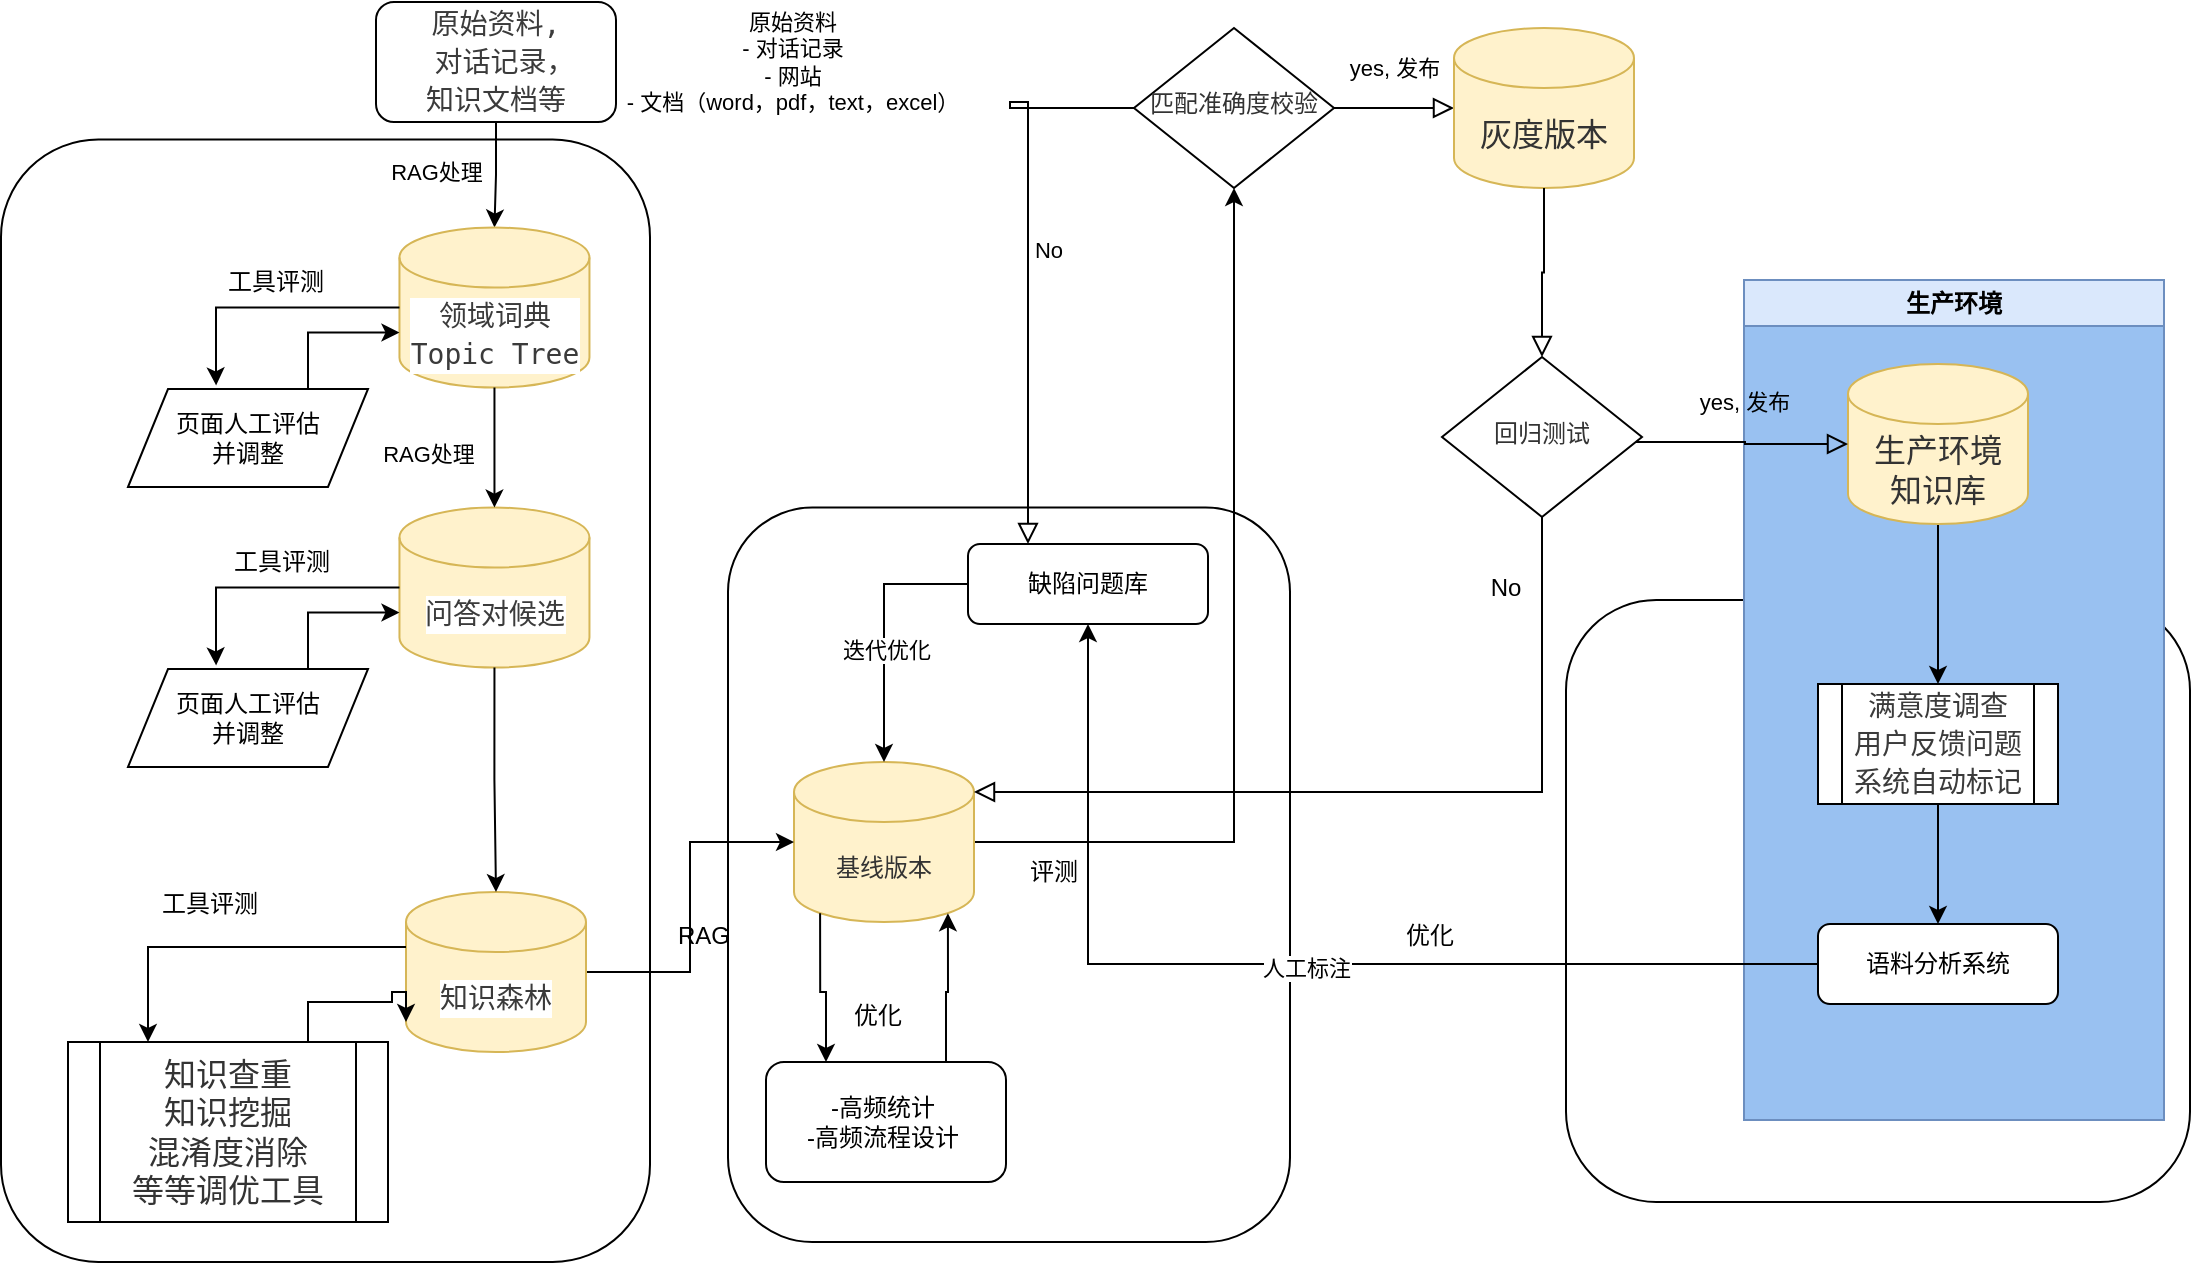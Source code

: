 <mxfile version="24.0.4" type="device">
  <diagram id="C5RBs43oDa-KdzZeNtuy" name="Page-1">
    <mxGraphModel dx="1160" dy="627" grid="1" gridSize="10" guides="1" tooltips="1" connect="1" arrows="1" fold="1" page="1" pageScale="1" pageWidth="1169" pageHeight="827" math="0" shadow="0">
      <root>
        <mxCell id="WIyWlLk6GJQsqaUBKTNV-0" />
        <mxCell id="WIyWlLk6GJQsqaUBKTNV-1" parent="WIyWlLk6GJQsqaUBKTNV-0" />
        <mxCell id="YEz9mUn1Hv84_jBxoHRj-43" value="" style="rounded=1;whiteSpace=wrap;html=1;" vertex="1" parent="WIyWlLk6GJQsqaUBKTNV-1">
          <mxGeometry x="828" y="339" width="312" height="301" as="geometry" />
        </mxCell>
        <mxCell id="YEz9mUn1Hv84_jBxoHRj-42" value="" style="rounded=1;whiteSpace=wrap;html=1;" vertex="1" parent="WIyWlLk6GJQsqaUBKTNV-1">
          <mxGeometry x="45.5" y="108.77" width="324.5" height="561.23" as="geometry" />
        </mxCell>
        <mxCell id="YEz9mUn1Hv84_jBxoHRj-41" value="" style="rounded=1;whiteSpace=wrap;html=1;" vertex="1" parent="WIyWlLk6GJQsqaUBKTNV-1">
          <mxGeometry x="409" y="292.77" width="281" height="367.23" as="geometry" />
        </mxCell>
        <mxCell id="7Xhsyh4GKEWWm-mRP3Pb-1" value="生产环境" style="swimlane;whiteSpace=wrap;html=1;fillColor=#dae8fc;strokeColor=#6c8ebf;swimlaneFillColor=#99c1f1;movable=1;resizable=1;rotatable=1;deletable=1;editable=1;locked=0;connectable=1;" parent="WIyWlLk6GJQsqaUBKTNV-1" vertex="1">
          <mxGeometry x="917" y="179" width="210" height="420" as="geometry" />
        </mxCell>
        <mxCell id="WIyWlLk6GJQsqaUBKTNV-4" value="yes, 发布" style="rounded=0;html=1;jettySize=auto;orthogonalLoop=1;fontSize=11;endArrow=block;endFill=0;endSize=8;strokeWidth=1;shadow=0;labelBackgroundColor=none;edgeStyle=orthogonalEdgeStyle;entryX=0;entryY=0.5;entryDx=0;entryDy=0;entryPerimeter=0;" parent="WIyWlLk6GJQsqaUBKTNV-1" source="WIyWlLk6GJQsqaUBKTNV-6" target="YEz9mUn1Hv84_jBxoHRj-23" edge="1">
          <mxGeometry y="20" relative="1" as="geometry">
            <mxPoint as="offset" />
          </mxGeometry>
        </mxCell>
        <mxCell id="WIyWlLk6GJQsqaUBKTNV-5" value="No" style="edgeStyle=orthogonalEdgeStyle;rounded=0;html=1;jettySize=auto;orthogonalLoop=1;fontSize=11;endArrow=block;endFill=0;endSize=8;strokeWidth=1;shadow=0;labelBackgroundColor=none;entryX=0.25;entryY=0;entryDx=0;entryDy=0;exitX=0;exitY=0.5;exitDx=0;exitDy=0;" parent="WIyWlLk6GJQsqaUBKTNV-1" source="WIyWlLk6GJQsqaUBKTNV-6" target="WIyWlLk6GJQsqaUBKTNV-12" edge="1">
          <mxGeometry y="10" relative="1" as="geometry">
            <mxPoint as="offset" />
            <mxPoint x="550" y="20" as="sourcePoint" />
            <mxPoint x="623" y="180" as="targetPoint" />
            <Array as="points">
              <mxPoint x="550" y="93" />
              <mxPoint x="550" y="90" />
              <mxPoint x="559" y="90" />
            </Array>
          </mxGeometry>
        </mxCell>
        <mxCell id="WIyWlLk6GJQsqaUBKTNV-6" value="&lt;div style=&quot;display: inline-block; white-space: nowrap;&quot;&gt;&lt;span style=&quot;fill: rgb(51, 51, 51); color: rgb(51, 51, 51);&quot; class=&quot;nodeLabel&quot;&gt;匹配准确度校验&lt;/span&gt;&lt;/div&gt;" style="rhombus;whiteSpace=wrap;html=1;shadow=0;fontFamily=Helvetica;fontSize=12;align=center;strokeWidth=1;spacing=6;spacingTop=-4;" parent="WIyWlLk6GJQsqaUBKTNV-1" vertex="1">
          <mxGeometry x="612" y="53" width="100" height="80" as="geometry" />
        </mxCell>
        <mxCell id="gHVwfudxcoL1SHL5vXDQ-11" style="edgeStyle=orthogonalEdgeStyle;rounded=0;orthogonalLoop=1;jettySize=auto;html=1;" parent="WIyWlLk6GJQsqaUBKTNV-1" source="WIyWlLk6GJQsqaUBKTNV-11" target="WIyWlLk6GJQsqaUBKTNV-12" edge="1">
          <mxGeometry relative="1" as="geometry">
            <mxPoint x="778" y="690" as="sourcePoint" />
          </mxGeometry>
        </mxCell>
        <mxCell id="gHVwfudxcoL1SHL5vXDQ-12" value="人工标注" style="edgeLabel;html=1;align=center;verticalAlign=middle;resizable=0;points=[];" parent="gHVwfudxcoL1SHL5vXDQ-11" vertex="1" connectable="0">
          <mxGeometry x="-0.043" y="2" relative="1" as="geometry">
            <mxPoint as="offset" />
          </mxGeometry>
        </mxCell>
        <mxCell id="WIyWlLk6GJQsqaUBKTNV-11" value="语料分析系统" style="rounded=1;whiteSpace=wrap;html=1;fontSize=12;glass=0;strokeWidth=1;shadow=0;" parent="WIyWlLk6GJQsqaUBKTNV-1" vertex="1">
          <mxGeometry x="954" y="501" width="120" height="40" as="geometry" />
        </mxCell>
        <mxCell id="WIyWlLk6GJQsqaUBKTNV-12" value="缺陷问题库" style="rounded=1;whiteSpace=wrap;html=1;fontSize=12;glass=0;strokeWidth=1;shadow=0;" parent="WIyWlLk6GJQsqaUBKTNV-1" vertex="1">
          <mxGeometry x="529" y="311" width="120" height="40" as="geometry" />
        </mxCell>
        <mxCell id="gHVwfudxcoL1SHL5vXDQ-1" style="edgeStyle=orthogonalEdgeStyle;rounded=0;orthogonalLoop=1;jettySize=auto;html=1;entryX=0.5;entryY=0;entryDx=0;entryDy=0;entryPerimeter=0;" parent="WIyWlLk6GJQsqaUBKTNV-1" source="gHVwfudxcoL1SHL5vXDQ-0" target="YEz9mUn1Hv84_jBxoHRj-3" edge="1">
          <mxGeometry relative="1" as="geometry">
            <mxPoint x="293" y="165" as="targetPoint" />
          </mxGeometry>
        </mxCell>
        <mxCell id="gHVwfudxcoL1SHL5vXDQ-2" value="RAG处理" style="edgeLabel;html=1;align=center;verticalAlign=middle;resizable=0;points=[];" parent="gHVwfudxcoL1SHL5vXDQ-1" vertex="1" connectable="0">
          <mxGeometry x="-0.05" y="1" relative="1" as="geometry">
            <mxPoint x="-31" y="-1" as="offset" />
          </mxGeometry>
        </mxCell>
        <mxCell id="gHVwfudxcoL1SHL5vXDQ-0" value="&lt;div style=&quot;color: #3b3b3b;background-color: #ffffff;font-family: &#39;Ubuntu Mono&#39;, &#39;Droid Sans Mono&#39;, &#39;monospace&#39;, monospace;font-weight: normal;font-size: 14px;line-height: 19px;white-space: pre;&quot;&gt;&lt;div&gt;&lt;span style=&quot;color: #3b3b3b;&quot;&gt;原始资料,&lt;/span&gt;&lt;/div&gt;&lt;div&gt;&lt;span style=&quot;color: #3b3b3b;&quot;&gt; 对话记录，&lt;/span&gt;&lt;/div&gt;&lt;div&gt;&lt;span style=&quot;color: #3b3b3b;&quot;&gt;知识文档等&lt;/span&gt;&lt;/div&gt;&lt;/div&gt;" style="rounded=1;whiteSpace=wrap;html=1;" parent="WIyWlLk6GJQsqaUBKTNV-1" vertex="1">
          <mxGeometry x="233" y="40" width="120" height="60" as="geometry" />
        </mxCell>
        <mxCell id="gHVwfudxcoL1SHL5vXDQ-6" style="edgeStyle=orthogonalEdgeStyle;rounded=0;orthogonalLoop=1;jettySize=auto;html=1;" parent="WIyWlLk6GJQsqaUBKTNV-1" source="gHVwfudxcoL1SHL5vXDQ-3" target="WIyWlLk6GJQsqaUBKTNV-6" edge="1">
          <mxGeometry relative="1" as="geometry" />
        </mxCell>
        <mxCell id="gHVwfudxcoL1SHL5vXDQ-3" value="&lt;font color=&quot;#333333&quot;&gt;&lt;span style=&quot;text-wrap: nowrap;&quot;&gt;基线版本&lt;/span&gt;&lt;/font&gt;" style="shape=cylinder3;whiteSpace=wrap;html=1;boundedLbl=1;backgroundOutline=1;size=15;fillColor=#fff2cc;strokeColor=#d6b656;" parent="WIyWlLk6GJQsqaUBKTNV-1" vertex="1">
          <mxGeometry x="442" y="420" width="90" height="80" as="geometry" />
        </mxCell>
        <mxCell id="gHVwfudxcoL1SHL5vXDQ-8" style="edgeStyle=orthogonalEdgeStyle;rounded=0;orthogonalLoop=1;jettySize=auto;html=1;" parent="WIyWlLk6GJQsqaUBKTNV-1" source="gHVwfudxcoL1SHL5vXDQ-7" target="gHVwfudxcoL1SHL5vXDQ-9" edge="1">
          <mxGeometry relative="1" as="geometry">
            <mxPoint x="514" y="341" as="targetPoint" />
          </mxGeometry>
        </mxCell>
        <mxCell id="gHVwfudxcoL1SHL5vXDQ-7" value="&lt;div&gt;&lt;span style=&quot;color: rgb(51, 51, 51); font-family: &amp;quot;trebuchet ms&amp;quot;, verdana, arial, sans-serif; font-size: 16px; font-style: normal; font-variant-ligatures: normal; font-variant-caps: normal; font-weight: 400; letter-spacing: normal; orphans: 2; text-align: center; text-indent: 0px; text-transform: none; widows: 2; word-spacing: 0px; -webkit-text-stroke-width: 0px; white-space: nowrap; text-decoration-thickness: initial; text-decoration-style: initial; text-decoration-color: initial; display: inline !important; float: none;&quot;&gt;生产环境&lt;/span&gt;&lt;/div&gt;&lt;div&gt;&lt;span style=&quot;color: rgb(51, 51, 51); font-family: &amp;quot;trebuchet ms&amp;quot;, verdana, arial, sans-serif; font-size: 16px; font-style: normal; font-variant-ligatures: normal; font-variant-caps: normal; font-weight: 400; letter-spacing: normal; orphans: 2; text-align: center; text-indent: 0px; text-transform: none; widows: 2; word-spacing: 0px; -webkit-text-stroke-width: 0px; white-space: nowrap; text-decoration-thickness: initial; text-decoration-style: initial; text-decoration-color: initial; display: inline !important; float: none;&quot;&gt;知识库&lt;br&gt;&lt;/span&gt;&lt;/div&gt;" style="shape=cylinder3;whiteSpace=wrap;html=1;boundedLbl=1;backgroundOutline=1;size=15;fillColor=#fff2cc;strokeColor=#d6b656;" parent="WIyWlLk6GJQsqaUBKTNV-1" vertex="1">
          <mxGeometry x="969" y="221" width="90" height="80" as="geometry" />
        </mxCell>
        <mxCell id="gHVwfudxcoL1SHL5vXDQ-10" style="edgeStyle=orthogonalEdgeStyle;rounded=0;orthogonalLoop=1;jettySize=auto;html=1;entryX=0.5;entryY=0;entryDx=0;entryDy=0;" parent="WIyWlLk6GJQsqaUBKTNV-1" source="gHVwfudxcoL1SHL5vXDQ-9" target="WIyWlLk6GJQsqaUBKTNV-11" edge="1">
          <mxGeometry relative="1" as="geometry" />
        </mxCell>
        <mxCell id="gHVwfudxcoL1SHL5vXDQ-9" value="&lt;div style=&quot;color: #3b3b3b;background-color: #ffffff;font-family: &#39;Ubuntu Mono&#39;, &#39;Droid Sans Mono&#39;, &#39;monospace&#39;, monospace;font-weight: normal;font-size: 14px;line-height: 19px;white-space: pre;&quot;&gt;&lt;div&gt;&lt;span style=&quot;color: #3b3b3b;&quot;&gt;满意度调查&lt;/span&gt;&lt;/div&gt;&lt;div&gt;&lt;span style=&quot;color: #3b3b3b;&quot;&gt;用户反馈问题&lt;/span&gt;&lt;/div&gt;&lt;div&gt;&lt;span style=&quot;color: #3b3b3b;&quot;&gt;系统自动标记&lt;br&gt;&lt;/span&gt;&lt;/div&gt;&lt;/div&gt;" style="shape=process;whiteSpace=wrap;html=1;backgroundOutline=1;" parent="WIyWlLk6GJQsqaUBKTNV-1" vertex="1">
          <mxGeometry x="954" y="381" width="120" height="60" as="geometry" />
        </mxCell>
        <mxCell id="gHVwfudxcoL1SHL5vXDQ-13" style="edgeStyle=orthogonalEdgeStyle;rounded=0;orthogonalLoop=1;jettySize=auto;html=1;entryX=0.5;entryY=0;entryDx=0;entryDy=0;entryPerimeter=0;exitX=0;exitY=0.5;exitDx=0;exitDy=0;" parent="WIyWlLk6GJQsqaUBKTNV-1" source="WIyWlLk6GJQsqaUBKTNV-12" target="gHVwfudxcoL1SHL5vXDQ-3" edge="1">
          <mxGeometry relative="1" as="geometry">
            <mxPoint x="423" y="530" as="targetPoint" />
          </mxGeometry>
        </mxCell>
        <mxCell id="gHVwfudxcoL1SHL5vXDQ-14" value="迭代优化" style="edgeLabel;html=1;align=center;verticalAlign=middle;resizable=0;points=[];" parent="gHVwfudxcoL1SHL5vXDQ-13" vertex="1" connectable="0">
          <mxGeometry x="0.134" y="1" relative="1" as="geometry">
            <mxPoint as="offset" />
          </mxGeometry>
        </mxCell>
        <mxCell id="gHVwfudxcoL1SHL5vXDQ-15" value="&lt;span style=&quot;color: rgb(51, 51, 51); font-family: &amp;quot;trebuchet ms&amp;quot;, verdana, arial, sans-serif; font-size: 16px; font-style: normal; font-variant-ligatures: normal; font-variant-caps: normal; font-weight: 400; letter-spacing: normal; orphans: 2; text-align: center; text-indent: 0px; text-transform: none; widows: 2; word-spacing: 0px; -webkit-text-stroke-width: 0px; white-space: nowrap; text-decoration-thickness: initial; text-decoration-style: initial; text-decoration-color: initial; display: inline !important; float: none;&quot;&gt;知识查重&lt;/span&gt;&lt;br style=&quot;color: rgb(51, 51, 51); font-family: &amp;quot;trebuchet ms&amp;quot;, verdana, arial, sans-serif; font-size: 16px; font-style: normal; font-variant-ligatures: normal; font-variant-caps: normal; font-weight: 400; letter-spacing: normal; orphans: 2; text-align: center; text-indent: 0px; text-transform: none; widows: 2; word-spacing: 0px; -webkit-text-stroke-width: 0px; white-space: nowrap; text-decoration-thickness: initial; text-decoration-style: initial; text-decoration-color: initial;&quot;&gt;&lt;span style=&quot;color: rgb(51, 51, 51); font-family: &amp;quot;trebuchet ms&amp;quot;, verdana, arial, sans-serif; font-size: 16px; font-style: normal; font-variant-ligatures: normal; font-variant-caps: normal; font-weight: 400; letter-spacing: normal; orphans: 2; text-align: center; text-indent: 0px; text-transform: none; widows: 2; word-spacing: 0px; -webkit-text-stroke-width: 0px; white-space: nowrap; text-decoration-thickness: initial; text-decoration-style: initial; text-decoration-color: initial; display: inline !important; float: none;&quot;&gt;知识挖掘&lt;/span&gt;&lt;br style=&quot;color: rgb(51, 51, 51); font-family: &amp;quot;trebuchet ms&amp;quot;, verdana, arial, sans-serif; font-size: 16px; font-style: normal; font-variant-ligatures: normal; font-variant-caps: normal; font-weight: 400; letter-spacing: normal; orphans: 2; text-align: center; text-indent: 0px; text-transform: none; widows: 2; word-spacing: 0px; -webkit-text-stroke-width: 0px; white-space: nowrap; text-decoration-thickness: initial; text-decoration-style: initial; text-decoration-color: initial;&quot;&gt;&lt;div&gt;&lt;span style=&quot;color: rgb(51, 51, 51); font-family: &amp;quot;trebuchet ms&amp;quot;, verdana, arial, sans-serif; font-size: 16px; font-style: normal; font-variant-ligatures: normal; font-variant-caps: normal; font-weight: 400; letter-spacing: normal; orphans: 2; text-align: center; text-indent: 0px; text-transform: none; widows: 2; word-spacing: 0px; -webkit-text-stroke-width: 0px; white-space: nowrap; text-decoration-thickness: initial; text-decoration-style: initial; text-decoration-color: initial; display: inline !important; float: none;&quot;&gt;混淆度消除&lt;/span&gt;&lt;/div&gt;&lt;div&gt;&lt;span style=&quot;color: rgb(51, 51, 51); font-family: &amp;quot;trebuchet ms&amp;quot;, verdana, arial, sans-serif; font-size: 16px; font-style: normal; font-variant-ligatures: normal; font-variant-caps: normal; font-weight: 400; letter-spacing: normal; orphans: 2; text-align: center; text-indent: 0px; text-transform: none; widows: 2; word-spacing: 0px; -webkit-text-stroke-width: 0px; white-space: nowrap; text-decoration-thickness: initial; text-decoration-style: initial; text-decoration-color: initial; display: inline !important; float: none;&quot;&gt;等等调优工具&lt;br&gt;&lt;/span&gt;&lt;/div&gt;" style="shape=process;whiteSpace=wrap;html=1;backgroundOutline=1;" parent="WIyWlLk6GJQsqaUBKTNV-1" vertex="1">
          <mxGeometry x="79" y="560" width="160" height="90" as="geometry" />
        </mxCell>
        <mxCell id="7Xhsyh4GKEWWm-mRP3Pb-3" style="edgeStyle=orthogonalEdgeStyle;rounded=0;orthogonalLoop=1;jettySize=auto;html=1;" parent="WIyWlLk6GJQsqaUBKTNV-1" source="7Xhsyh4GKEWWm-mRP3Pb-2" target="gHVwfudxcoL1SHL5vXDQ-3" edge="1">
          <mxGeometry relative="1" as="geometry" />
        </mxCell>
        <mxCell id="7Xhsyh4GKEWWm-mRP3Pb-2" value="&lt;div style=&quot;color: #3b3b3b;background-color: #ffffff;font-family: &#39;Ubuntu Mono&#39;, &#39;Droid Sans Mono&#39;, &#39;monospace&#39;, monospace;font-weight: normal;font-size: 14px;line-height: 19px;white-space: pre;&quot;&gt;&lt;div&gt;&lt;span style=&quot;color: #3b3b3b;&quot;&gt;知识森林&lt;/span&gt;&lt;/div&gt;&lt;/div&gt;" style="shape=cylinder3;whiteSpace=wrap;html=1;boundedLbl=1;backgroundOutline=1;size=15;fillColor=#fff2cc;strokeColor=#d6b656;" parent="WIyWlLk6GJQsqaUBKTNV-1" vertex="1">
          <mxGeometry x="248" y="485" width="90" height="80" as="geometry" />
        </mxCell>
        <mxCell id="YEz9mUn1Hv84_jBxoHRj-0" value="评测" style="text;html=1;align=center;verticalAlign=middle;whiteSpace=wrap;rounded=0;" vertex="1" parent="WIyWlLk6GJQsqaUBKTNV-1">
          <mxGeometry x="542" y="450" width="60" height="50" as="geometry" />
        </mxCell>
        <mxCell id="YEz9mUn1Hv84_jBxoHRj-1" value="页面人工评估&lt;div&gt;并调整&lt;/div&gt;" style="shape=parallelogram;perimeter=parallelogramPerimeter;whiteSpace=wrap;html=1;fixedSize=1;" vertex="1" parent="WIyWlLk6GJQsqaUBKTNV-1">
          <mxGeometry x="109" y="233.5" width="120" height="49" as="geometry" />
        </mxCell>
        <mxCell id="YEz9mUn1Hv84_jBxoHRj-3" value="&lt;div style=&quot;color: #3b3b3b;background-color: #ffffff;font-family: &#39;Ubuntu Mono&#39;, &#39;Droid Sans Mono&#39;, &#39;monospace&#39;, monospace;font-weight: normal;font-size: 14px;line-height: 19px;white-space: pre;&quot;&gt;&lt;div&gt;&lt;span style=&quot;color: #3b3b3b;&quot;&gt;领域词典&lt;/span&gt;&lt;/div&gt;&lt;div&gt;&lt;span style=&quot;color: #3b3b3b;&quot;&gt;Topic Tree&lt;/span&gt;&lt;/div&gt;&lt;/div&gt;" style="shape=cylinder3;whiteSpace=wrap;html=1;boundedLbl=1;backgroundOutline=1;size=15;fillColor=#fff2cc;strokeColor=#d6b656;rotation=0;" vertex="1" parent="WIyWlLk6GJQsqaUBKTNV-1">
          <mxGeometry x="244.73" y="152.77" width="95" height="80" as="geometry" />
        </mxCell>
        <mxCell id="YEz9mUn1Hv84_jBxoHRj-7" style="edgeStyle=orthogonalEdgeStyle;rounded=0;orthogonalLoop=1;jettySize=auto;html=1;exitX=0;exitY=0.5;exitDx=0;exitDy=0;exitPerimeter=0;entryX=0.367;entryY=-0.037;entryDx=0;entryDy=0;entryPerimeter=0;" edge="1" parent="WIyWlLk6GJQsqaUBKTNV-1" source="YEz9mUn1Hv84_jBxoHRj-3" target="YEz9mUn1Hv84_jBxoHRj-1">
          <mxGeometry relative="1" as="geometry">
            <mxPoint x="233" y="232" as="sourcePoint" />
            <mxPoint x="232" y="285" as="targetPoint" />
            <Array as="points">
              <mxPoint x="153" y="193" />
              <mxPoint x="153" y="230" />
            </Array>
          </mxGeometry>
        </mxCell>
        <mxCell id="YEz9mUn1Hv84_jBxoHRj-10" style="edgeStyle=orthogonalEdgeStyle;rounded=0;orthogonalLoop=1;jettySize=auto;html=1;exitX=0.75;exitY=0;exitDx=0;exitDy=0;entryX=0;entryY=0;entryDx=0;entryDy=52.5;entryPerimeter=0;" edge="1" parent="WIyWlLk6GJQsqaUBKTNV-1" source="YEz9mUn1Hv84_jBxoHRj-1" target="YEz9mUn1Hv84_jBxoHRj-3">
          <mxGeometry relative="1" as="geometry">
            <mxPoint x="173" y="204.5" as="sourcePoint" />
            <mxPoint x="217" y="186" as="targetPoint" />
          </mxGeometry>
        </mxCell>
        <mxCell id="YEz9mUn1Hv84_jBxoHRj-13" value="页面人工评估&lt;div&gt;并调整&lt;/div&gt;" style="shape=parallelogram;perimeter=parallelogramPerimeter;whiteSpace=wrap;html=1;fixedSize=1;" vertex="1" parent="WIyWlLk6GJQsqaUBKTNV-1">
          <mxGeometry x="109" y="373.5" width="120" height="49" as="geometry" />
        </mxCell>
        <mxCell id="YEz9mUn1Hv84_jBxoHRj-14" value="&lt;div style=&quot;color: #3b3b3b;background-color: #ffffff;font-family: &#39;Ubuntu Mono&#39;, &#39;Droid Sans Mono&#39;, &#39;monospace&#39;, monospace;font-weight: normal;font-size: 14px;line-height: 19px;white-space: pre;&quot;&gt;&lt;div&gt;问答对候选&lt;/div&gt;&lt;/div&gt;" style="shape=cylinder3;whiteSpace=wrap;html=1;boundedLbl=1;backgroundOutline=1;size=15;fillColor=#fff2cc;strokeColor=#d6b656;rotation=0;" vertex="1" parent="WIyWlLk6GJQsqaUBKTNV-1">
          <mxGeometry x="244.73" y="292.77" width="95" height="80" as="geometry" />
        </mxCell>
        <mxCell id="YEz9mUn1Hv84_jBxoHRj-15" style="edgeStyle=orthogonalEdgeStyle;rounded=0;orthogonalLoop=1;jettySize=auto;html=1;exitX=0;exitY=0.5;exitDx=0;exitDy=0;exitPerimeter=0;entryX=0.367;entryY=-0.037;entryDx=0;entryDy=0;entryPerimeter=0;" edge="1" parent="WIyWlLk6GJQsqaUBKTNV-1" source="YEz9mUn1Hv84_jBxoHRj-14" target="YEz9mUn1Hv84_jBxoHRj-13">
          <mxGeometry relative="1" as="geometry">
            <mxPoint x="233" y="372" as="sourcePoint" />
            <mxPoint x="232" y="425" as="targetPoint" />
            <Array as="points">
              <mxPoint x="153" y="333" />
              <mxPoint x="153" y="370" />
            </Array>
          </mxGeometry>
        </mxCell>
        <mxCell id="YEz9mUn1Hv84_jBxoHRj-16" style="edgeStyle=orthogonalEdgeStyle;rounded=0;orthogonalLoop=1;jettySize=auto;html=1;exitX=0.75;exitY=0;exitDx=0;exitDy=0;entryX=0;entryY=0;entryDx=0;entryDy=52.5;entryPerimeter=0;" edge="1" parent="WIyWlLk6GJQsqaUBKTNV-1" source="YEz9mUn1Hv84_jBxoHRj-13" target="YEz9mUn1Hv84_jBxoHRj-14">
          <mxGeometry relative="1" as="geometry">
            <mxPoint x="173" y="344.5" as="sourcePoint" />
            <mxPoint x="217" y="326" as="targetPoint" />
          </mxGeometry>
        </mxCell>
        <mxCell id="YEz9mUn1Hv84_jBxoHRj-17" style="edgeStyle=orthogonalEdgeStyle;rounded=0;orthogonalLoop=1;jettySize=auto;html=1;entryX=0.5;entryY=0;entryDx=0;entryDy=0;entryPerimeter=0;exitX=0.5;exitY=1;exitDx=0;exitDy=0;exitPerimeter=0;" edge="1" parent="WIyWlLk6GJQsqaUBKTNV-1" source="YEz9mUn1Hv84_jBxoHRj-3" target="YEz9mUn1Hv84_jBxoHRj-14">
          <mxGeometry relative="1" as="geometry">
            <mxPoint x="389" y="247" as="sourcePoint" />
            <mxPoint x="388" y="300" as="targetPoint" />
          </mxGeometry>
        </mxCell>
        <mxCell id="YEz9mUn1Hv84_jBxoHRj-19" style="edgeStyle=orthogonalEdgeStyle;rounded=0;orthogonalLoop=1;jettySize=auto;html=1;entryX=0.5;entryY=0;entryDx=0;entryDy=0;entryPerimeter=0;exitX=0.5;exitY=1;exitDx=0;exitDy=0;exitPerimeter=0;" edge="1" parent="WIyWlLk6GJQsqaUBKTNV-1" source="YEz9mUn1Hv84_jBxoHRj-14" target="7Xhsyh4GKEWWm-mRP3Pb-2">
          <mxGeometry relative="1" as="geometry">
            <mxPoint x="292.23" y="402.77" as="sourcePoint" />
            <mxPoint x="324" y="481" as="targetPoint" />
          </mxGeometry>
        </mxCell>
        <mxCell id="YEz9mUn1Hv84_jBxoHRj-20" value="工具评测" style="text;html=1;align=center;verticalAlign=middle;whiteSpace=wrap;rounded=0;" vertex="1" parent="WIyWlLk6GJQsqaUBKTNV-1">
          <mxGeometry x="153" y="165" width="60" height="30" as="geometry" />
        </mxCell>
        <mxCell id="YEz9mUn1Hv84_jBxoHRj-21" value="工具评测" style="text;html=1;align=center;verticalAlign=middle;whiteSpace=wrap;rounded=0;" vertex="1" parent="WIyWlLk6GJQsqaUBKTNV-1">
          <mxGeometry x="156" y="305" width="60" height="30" as="geometry" />
        </mxCell>
        <mxCell id="YEz9mUn1Hv84_jBxoHRj-22" value="RAG" style="text;html=1;align=center;verticalAlign=middle;whiteSpace=wrap;rounded=0;" vertex="1" parent="WIyWlLk6GJQsqaUBKTNV-1">
          <mxGeometry x="367" y="492" width="60" height="30" as="geometry" />
        </mxCell>
        <mxCell id="YEz9mUn1Hv84_jBxoHRj-23" value="&lt;div&gt;&lt;font face=&quot;trebuchet ms, verdana, arial, sans-serif&quot; color=&quot;#333333&quot;&gt;&lt;span style=&quot;font-size: 16px; text-wrap: nowrap;&quot;&gt;灰度版本&lt;/span&gt;&lt;/font&gt;&lt;/div&gt;" style="shape=cylinder3;whiteSpace=wrap;html=1;boundedLbl=1;backgroundOutline=1;size=15;fillColor=#fff2cc;strokeColor=#d6b656;" vertex="1" parent="WIyWlLk6GJQsqaUBKTNV-1">
          <mxGeometry x="772" y="53" width="90" height="80" as="geometry" />
        </mxCell>
        <mxCell id="YEz9mUn1Hv84_jBxoHRj-24" value="&lt;div style=&quot;display: inline-block; white-space: nowrap;&quot;&gt;&lt;span style=&quot;fill: rgb(51, 51, 51); color: rgb(51, 51, 51);&quot; class=&quot;nodeLabel&quot;&gt;回归测试&lt;/span&gt;&lt;/div&gt;" style="rhombus;whiteSpace=wrap;html=1;shadow=0;fontFamily=Helvetica;fontSize=12;align=center;strokeWidth=1;spacing=6;spacingTop=-4;" vertex="1" parent="WIyWlLk6GJQsqaUBKTNV-1">
          <mxGeometry x="766" y="217.5" width="100" height="80" as="geometry" />
        </mxCell>
        <mxCell id="YEz9mUn1Hv84_jBxoHRj-25" value="" style="rounded=0;html=1;jettySize=auto;orthogonalLoop=1;fontSize=11;endArrow=block;endFill=0;endSize=8;strokeWidth=1;shadow=0;labelBackgroundColor=none;edgeStyle=orthogonalEdgeStyle;entryX=0.5;entryY=0;entryDx=0;entryDy=0;exitX=0.5;exitY=1;exitDx=0;exitDy=0;exitPerimeter=0;" edge="1" parent="WIyWlLk6GJQsqaUBKTNV-1" source="YEz9mUn1Hv84_jBxoHRj-23" target="YEz9mUn1Hv84_jBxoHRj-24">
          <mxGeometry y="20" relative="1" as="geometry">
            <mxPoint as="offset" />
            <mxPoint x="722" y="188" as="sourcePoint" />
            <mxPoint x="782" y="188" as="targetPoint" />
          </mxGeometry>
        </mxCell>
        <mxCell id="YEz9mUn1Hv84_jBxoHRj-26" value="yes, 发布" style="rounded=0;html=1;jettySize=auto;orthogonalLoop=1;fontSize=11;endArrow=block;endFill=0;endSize=8;strokeWidth=1;shadow=0;labelBackgroundColor=none;edgeStyle=orthogonalEdgeStyle;entryX=0;entryY=0.5;entryDx=0;entryDy=0;entryPerimeter=0;exitX=0.97;exitY=0.531;exitDx=0;exitDy=0;exitPerimeter=0;" edge="1" parent="WIyWlLk6GJQsqaUBKTNV-1" source="YEz9mUn1Hv84_jBxoHRj-24" target="gHVwfudxcoL1SHL5vXDQ-7">
          <mxGeometry y="20" relative="1" as="geometry">
            <mxPoint as="offset" />
            <mxPoint x="722" y="231" as="sourcePoint" />
            <mxPoint x="782" y="231" as="targetPoint" />
          </mxGeometry>
        </mxCell>
        <mxCell id="YEz9mUn1Hv84_jBxoHRj-27" value="" style="rounded=0;html=1;jettySize=auto;orthogonalLoop=1;fontSize=11;endArrow=block;endFill=0;endSize=8;strokeWidth=1;shadow=0;labelBackgroundColor=none;edgeStyle=orthogonalEdgeStyle;entryX=1;entryY=0;entryDx=0;entryDy=15;exitX=0.5;exitY=1;exitDx=0;exitDy=0;entryPerimeter=0;" edge="1" parent="WIyWlLk6GJQsqaUBKTNV-1" source="YEz9mUn1Hv84_jBxoHRj-24" target="gHVwfudxcoL1SHL5vXDQ-3">
          <mxGeometry y="20" relative="1" as="geometry">
            <mxPoint as="offset" />
            <mxPoint x="827" y="173" as="sourcePoint" />
            <mxPoint x="826" y="258" as="targetPoint" />
          </mxGeometry>
        </mxCell>
        <mxCell id="YEz9mUn1Hv84_jBxoHRj-28" value="No" style="text;html=1;align=center;verticalAlign=middle;whiteSpace=wrap;rounded=0;" vertex="1" parent="WIyWlLk6GJQsqaUBKTNV-1">
          <mxGeometry x="768" y="318" width="60" height="30" as="geometry" />
        </mxCell>
        <mxCell id="YEz9mUn1Hv84_jBxoHRj-29" style="edgeStyle=orthogonalEdgeStyle;rounded=0;orthogonalLoop=1;jettySize=auto;html=1;exitX=0;exitY=0;exitDx=0;exitDy=27.5;exitPerimeter=0;entryX=0.25;entryY=0;entryDx=0;entryDy=0;" edge="1" parent="WIyWlLk6GJQsqaUBKTNV-1" source="7Xhsyh4GKEWWm-mRP3Pb-2" target="gHVwfudxcoL1SHL5vXDQ-15">
          <mxGeometry relative="1" as="geometry">
            <mxPoint x="231" y="515" as="sourcePoint" />
            <mxPoint x="139" y="554" as="targetPoint" />
            <Array as="points">
              <mxPoint x="119" y="513" />
            </Array>
          </mxGeometry>
        </mxCell>
        <mxCell id="YEz9mUn1Hv84_jBxoHRj-30" value="工具评测" style="text;html=1;align=center;verticalAlign=middle;whiteSpace=wrap;rounded=0;" vertex="1" parent="WIyWlLk6GJQsqaUBKTNV-1">
          <mxGeometry x="120" y="476" width="60" height="30" as="geometry" />
        </mxCell>
        <mxCell id="YEz9mUn1Hv84_jBxoHRj-31" style="edgeStyle=orthogonalEdgeStyle;rounded=0;orthogonalLoop=1;jettySize=auto;html=1;exitX=0.75;exitY=0;exitDx=0;exitDy=0;entryX=0;entryY=1;entryDx=0;entryDy=-15;entryPerimeter=0;" edge="1" parent="WIyWlLk6GJQsqaUBKTNV-1" source="gHVwfudxcoL1SHL5vXDQ-15" target="7Xhsyh4GKEWWm-mRP3Pb-2">
          <mxGeometry relative="1" as="geometry">
            <mxPoint x="183" y="502" as="sourcePoint" />
            <mxPoint x="240" y="535" as="targetPoint" />
            <Array as="points">
              <mxPoint x="199" y="540" />
              <mxPoint x="241" y="540" />
              <mxPoint x="241" y="535" />
              <mxPoint x="248" y="535" />
            </Array>
          </mxGeometry>
        </mxCell>
        <mxCell id="YEz9mUn1Hv84_jBxoHRj-32" value="" style="rounded=1;whiteSpace=wrap;html=1;" vertex="1" parent="WIyWlLk6GJQsqaUBKTNV-1">
          <mxGeometry x="428" y="570" width="120" height="60" as="geometry" />
        </mxCell>
        <mxCell id="YEz9mUn1Hv84_jBxoHRj-33" value="-高频统计&lt;div&gt;-高频流程设计&lt;/div&gt;" style="text;html=1;align=center;verticalAlign=middle;whiteSpace=wrap;rounded=0;" vertex="1" parent="WIyWlLk6GJQsqaUBKTNV-1">
          <mxGeometry x="443" y="585" width="87" height="30" as="geometry" />
        </mxCell>
        <mxCell id="YEz9mUn1Hv84_jBxoHRj-34" style="edgeStyle=orthogonalEdgeStyle;rounded=0;orthogonalLoop=1;jettySize=auto;html=1;entryX=0.25;entryY=0;entryDx=0;entryDy=0;exitX=0.145;exitY=1;exitDx=0;exitDy=-4.35;exitPerimeter=0;" edge="1" parent="WIyWlLk6GJQsqaUBKTNV-1" source="gHVwfudxcoL1SHL5vXDQ-3" target="YEz9mUn1Hv84_jBxoHRj-32">
          <mxGeometry relative="1" as="geometry">
            <mxPoint x="302" y="243" as="sourcePoint" />
            <mxPoint x="302" y="303" as="targetPoint" />
          </mxGeometry>
        </mxCell>
        <mxCell id="YEz9mUn1Hv84_jBxoHRj-35" style="edgeStyle=orthogonalEdgeStyle;rounded=0;orthogonalLoop=1;jettySize=auto;html=1;entryX=0.855;entryY=1;entryDx=0;entryDy=-4.35;exitX=0.75;exitY=0;exitDx=0;exitDy=0;entryPerimeter=0;" edge="1" parent="WIyWlLk6GJQsqaUBKTNV-1" source="YEz9mUn1Hv84_jBxoHRj-32" target="gHVwfudxcoL1SHL5vXDQ-3">
          <mxGeometry relative="1" as="geometry">
            <mxPoint x="570" y="542" as="sourcePoint" />
            <mxPoint x="573" y="616" as="targetPoint" />
          </mxGeometry>
        </mxCell>
        <mxCell id="YEz9mUn1Hv84_jBxoHRj-36" value="RAG处理" style="edgeLabel;html=1;align=center;verticalAlign=middle;resizable=0;points=[];" vertex="1" connectable="0" parent="WIyWlLk6GJQsqaUBKTNV-1">
          <mxGeometry x="259" y="266.0" as="geometry" />
        </mxCell>
        <mxCell id="YEz9mUn1Hv84_jBxoHRj-37" value="原始资料&lt;div&gt;- 对话记录&lt;div&gt;- 网站&lt;/div&gt;&lt;div&gt;- 文档（word，pdf，text，excel）&lt;/div&gt;&lt;/div&gt;" style="edgeLabel;html=1;align=center;verticalAlign=middle;resizable=0;points=[];" vertex="1" connectable="0" parent="WIyWlLk6GJQsqaUBKTNV-1">
          <mxGeometry x="415.998" y="70.002" as="geometry">
            <mxPoint x="25" as="offset" />
          </mxGeometry>
        </mxCell>
        <mxCell id="YEz9mUn1Hv84_jBxoHRj-38" value="优化" style="text;html=1;align=center;verticalAlign=middle;whiteSpace=wrap;rounded=0;" vertex="1" parent="WIyWlLk6GJQsqaUBKTNV-1">
          <mxGeometry x="454" y="522" width="60" height="50" as="geometry" />
        </mxCell>
        <mxCell id="YEz9mUn1Hv84_jBxoHRj-39" value="优化" style="text;html=1;align=center;verticalAlign=middle;whiteSpace=wrap;rounded=0;" vertex="1" parent="WIyWlLk6GJQsqaUBKTNV-1">
          <mxGeometry x="730" y="482" width="60" height="50" as="geometry" />
        </mxCell>
      </root>
    </mxGraphModel>
  </diagram>
</mxfile>
